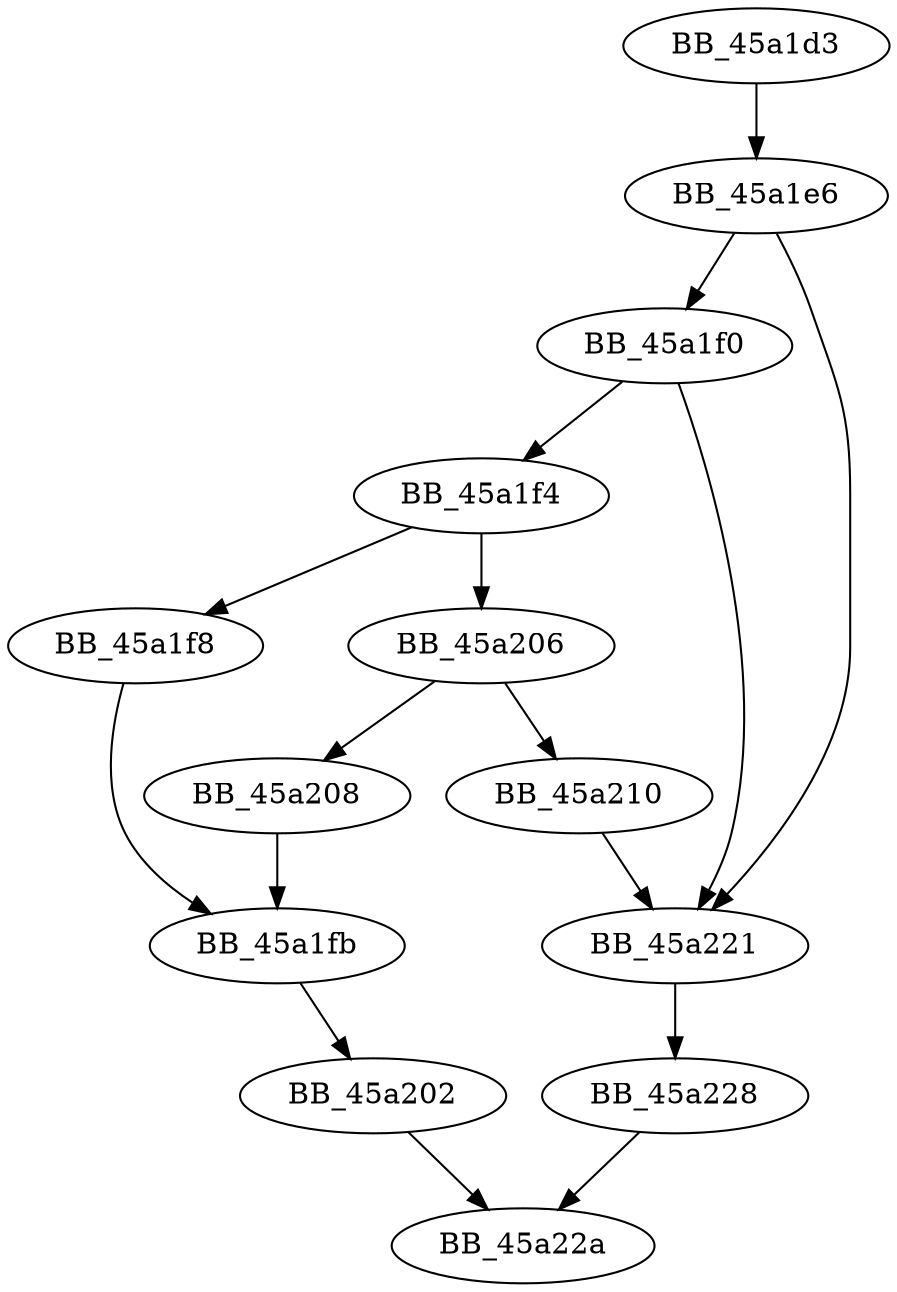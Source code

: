 DiGraph sub_45A1D3{
BB_45a1d3->BB_45a1e6
BB_45a1e6->BB_45a1f0
BB_45a1e6->BB_45a221
BB_45a1f0->BB_45a1f4
BB_45a1f0->BB_45a221
BB_45a1f4->BB_45a1f8
BB_45a1f4->BB_45a206
BB_45a1f8->BB_45a1fb
BB_45a1fb->BB_45a202
BB_45a202->BB_45a22a
BB_45a206->BB_45a208
BB_45a206->BB_45a210
BB_45a208->BB_45a1fb
BB_45a210->BB_45a221
BB_45a221->BB_45a228
BB_45a228->BB_45a22a
}
